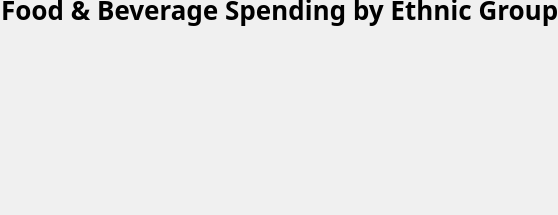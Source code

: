 {
  "$schema": "https://vega.github.io/schema/vega-lite/v5.json",
  "background": "#f0f0f0",
  "title": {
    "text": "Food & Beverage Spending by Ethnic Group",
    "anchor": "middle",
    "dy": -5
  },
  "width": 255,
  "height": 85.5,
  "data": {
    "values": [
      {"ethnic_group": "Malays", "percentage": 18.9},
      {"ethnic_group": "Chinese", "percentage": 14.3},
      {"ethnic_group": "Indian", "percentage": 15.8},
      {"ethnic_group": "Others", "percentage": 22.1}
    ]
  },

  "params": [
    {
      "name": "EthnicGroupSelect",
      "value": "All",
      "bind": {
        "input": "select",
        "options": ["All", "Malays", "Chinese", "Indian", "Others"],
        "name": "Select Ethnic Group: "
      }
    }
  ],

  "transform": [
    {
      "filter": "EthnicGroupSelect == 'All' || datum.ethnic_group == EthnicGroupSelect"
    },
    {
      "calculate": "floor(datum.percentage)",
      "as": "dot_count"
    },
    {
      "calculate": "sequence(1, datum.dot_count)",
      "as": "dot_id"
    },
    {
      "flatten": ["dot_id"]
    },
    {
      "calculate": "((datum.dot_id - 1) % 10) + 1",
      "as": "column"
    },
    {
      "calculate": "floor((datum.dot_id - 1) / 10) + 1",
      "as": "row"
    }
  ],

  "mark": "circle",

  "encoding": {
    "x": {
      "field": "column",
      "type": "ordinal",
      "axis": null,
      "scale": {"domain": [1, 2, 3, 4, 5, 6, 7, 8, 9, 10]}
    },
    "y": {
      "field": "row",
      "type": "ordinal",
      "axis": null
    },
    "row": {
      "field": "ethnic_group",
      "type": "nominal",
      "title": "Ethnic Group",
      "header": {"labelAngle": 0, "labelAlign": "right"}
    },
    "color": {
      "field": "ethnic_group",
      "type": "nominal",
      "scale": {
        "range": ["#C9A0DC", "#7EC8E3", "#FFB6C1", "#FFB347"]
      },
      "legend": null
    },
    "size": {"value": 250},
    "tooltip": [
      {"field": "ethnic_group", "type": "nominal", "title": "Ethnic Group"},
      {"field": "percentage", "type": "quantitative", "title": "Food & Beverage %", "format": ".1f"}
    ]
  },

  "config": {
    "view": {"stroke": "transparent"},
    "axis": {"grid": false}
  }
}
